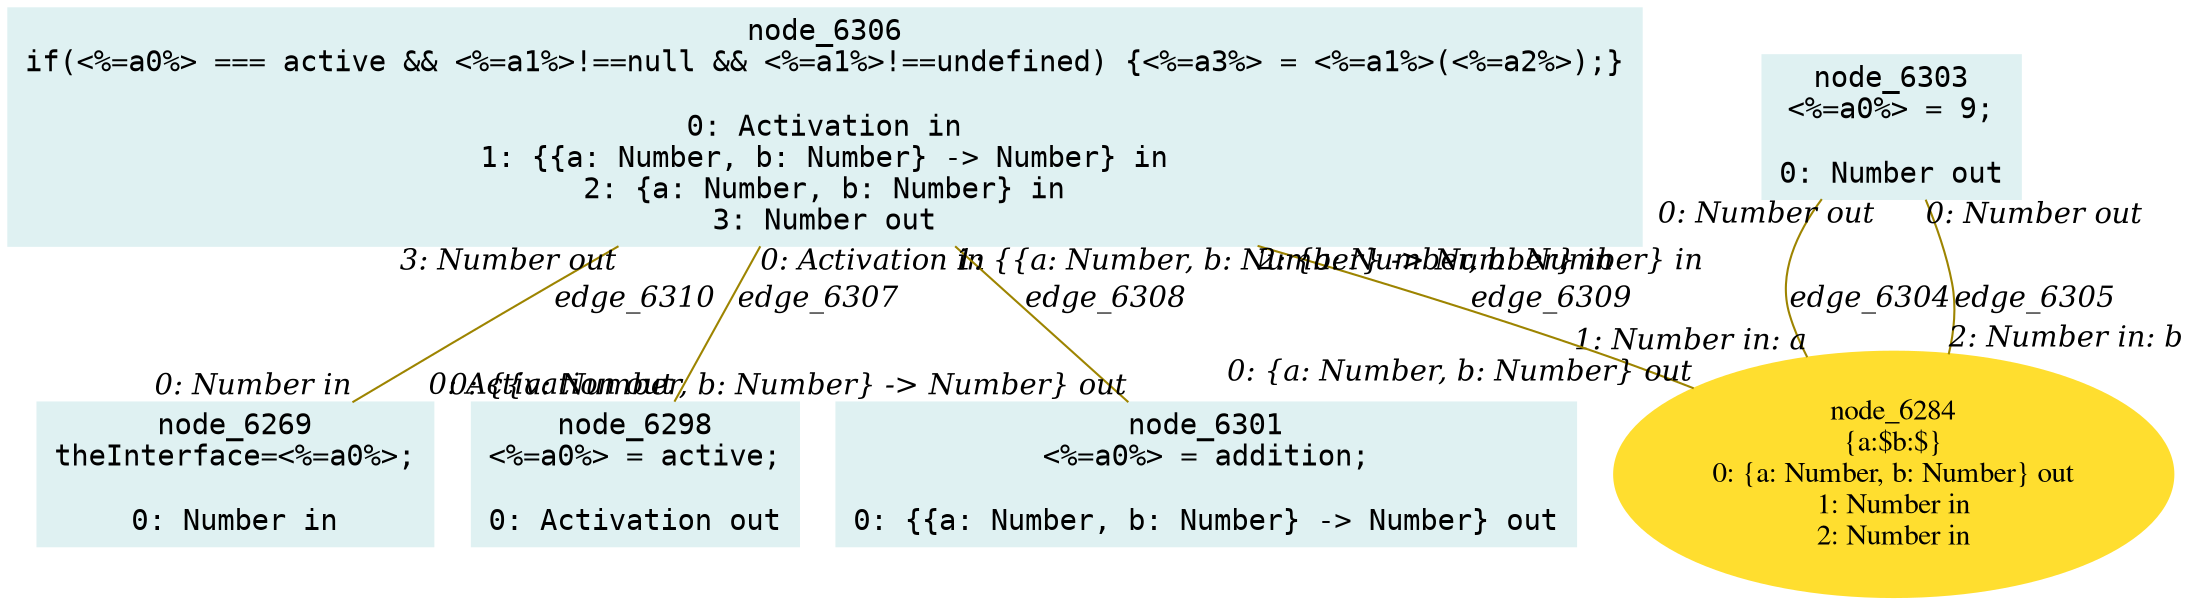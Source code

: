 digraph g{node_6269 [shape="box", style="filled", color="#dff1f2", fontname="Courier", label="node_6269
theInterface=<%=a0%>;

0: Number in" ]
node_6284 [shape="ellipse", style="filled", color="#ffde2f", fontname="Times", label="node_6284
{a:$b:$}
0: {a: Number, b: Number} out
1: Number in
2: Number in" ]
node_6298 [shape="box", style="filled", color="#dff1f2", fontname="Courier", label="node_6298
<%=a0%> = active;

0: Activation out" ]
node_6301 [shape="box", style="filled", color="#dff1f2", fontname="Courier", label="node_6301
<%=a0%> = addition;

0: {{a: Number, b: Number} -> Number} out" ]
node_6303 [shape="box", style="filled", color="#dff1f2", fontname="Courier", label="node_6303
<%=a0%> = 9;

0: Number out" ]
node_6306 [shape="box", style="filled", color="#dff1f2", fontname="Courier", label="node_6306
if(<%=a0%> === active && <%=a1%>!==null && <%=a1%>!==undefined) {<%=a3%> = <%=a1%>(<%=a2%>);}

0: Activation in
1: {{a: Number, b: Number} -> Number} in
2: {a: Number, b: Number} in
3: Number out" ]
node_6303 -> node_6284 [dir=none, arrowHead=none, fontname="Times-Italic", arrowsize=1, color="#9d8400", label="edge_6304",  headlabel="1: Number in: a", taillabel="0: Number out" ]
node_6303 -> node_6284 [dir=none, arrowHead=none, fontname="Times-Italic", arrowsize=1, color="#9d8400", label="edge_6305",  headlabel="2: Number in: b", taillabel="0: Number out" ]
node_6306 -> node_6298 [dir=none, arrowHead=none, fontname="Times-Italic", arrowsize=1, color="#9d8400", label="edge_6307",  headlabel="0: Activation out", taillabel="0: Activation in" ]
node_6306 -> node_6301 [dir=none, arrowHead=none, fontname="Times-Italic", arrowsize=1, color="#9d8400", label="edge_6308",  headlabel="0: {{a: Number, b: Number} -> Number} out", taillabel="1: {{a: Number, b: Number} -> Number} in" ]
node_6306 -> node_6284 [dir=none, arrowHead=none, fontname="Times-Italic", arrowsize=1, color="#9d8400", label="edge_6309",  headlabel="0: {a: Number, b: Number} out", taillabel="2: {a: Number, b: Number} in" ]
node_6306 -> node_6269 [dir=none, arrowHead=none, fontname="Times-Italic", arrowsize=1, color="#9d8400", label="edge_6310",  headlabel="0: Number in", taillabel="3: Number out" ]
}
